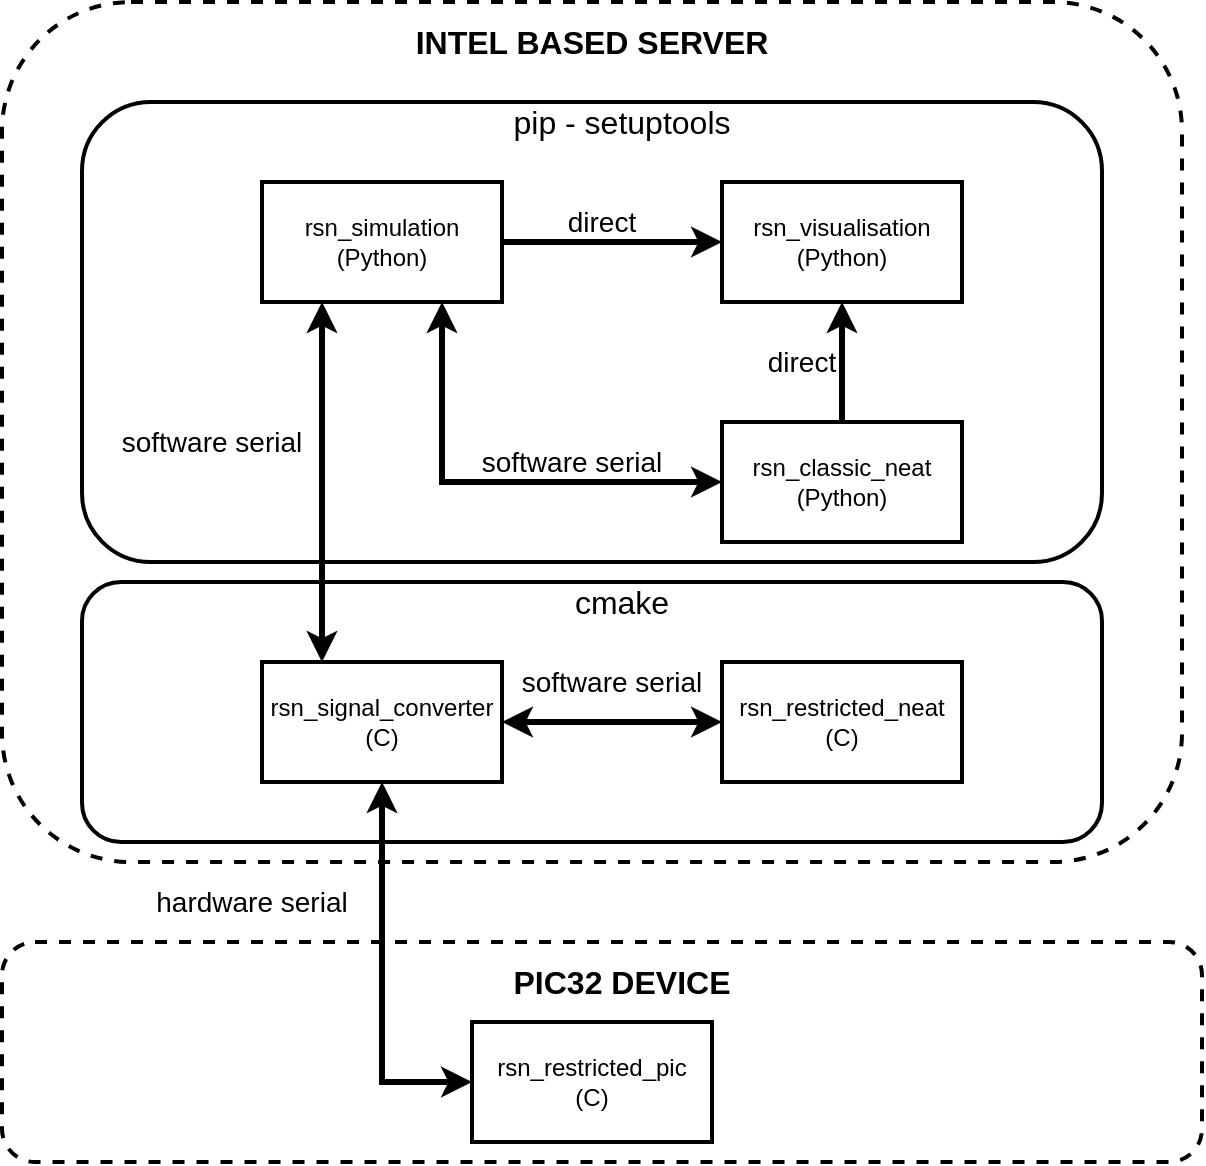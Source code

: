 <mxfile version="15.2.7" type="device"><diagram id="BiiuJcKoZucTaDgr8WBt" name="Strona-1"><mxGraphModel dx="1422" dy="833" grid="1" gridSize="10" guides="1" tooltips="1" connect="1" arrows="1" fold="1" page="1" pageScale="1" pageWidth="827" pageHeight="1169" math="0" shadow="0"><root><mxCell id="0"/><mxCell id="1" parent="0"/><mxCell id="PpzwhwZ-cq8oVTvLIGYq-28" value="" style="rounded=1;whiteSpace=wrap;html=1;dashed=1;fontSize=14;strokeWidth=2;" vertex="1" parent="1"><mxGeometry x="80" y="510" width="600" height="110" as="geometry"/></mxCell><mxCell id="PpzwhwZ-cq8oVTvLIGYq-26" value="" style="rounded=1;whiteSpace=wrap;html=1;fontSize=14;strokeWidth=2;dashed=1;" vertex="1" parent="1"><mxGeometry x="80" y="40" width="590" height="430" as="geometry"/></mxCell><mxCell id="PpzwhwZ-cq8oVTvLIGYq-24" value="" style="rounded=1;whiteSpace=wrap;html=1;fontSize=14;strokeWidth=2;" vertex="1" parent="1"><mxGeometry x="120" y="330" width="510" height="130" as="geometry"/></mxCell><mxCell id="PpzwhwZ-cq8oVTvLIGYq-22" value="" style="rounded=1;whiteSpace=wrap;html=1;fontSize=14;strokeWidth=2;" vertex="1" parent="1"><mxGeometry x="120" y="90" width="510" height="230" as="geometry"/></mxCell><mxCell id="PpzwhwZ-cq8oVTvLIGYq-2" value="rsn_simulation&lt;br&gt;(Python)" style="rounded=0;whiteSpace=wrap;html=1;strokeWidth=2;" vertex="1" parent="1"><mxGeometry x="210" y="130" width="120" height="60" as="geometry"/></mxCell><mxCell id="PpzwhwZ-cq8oVTvLIGYq-3" value="rsn_visualisation&lt;br&gt;(Python)" style="rounded=0;whiteSpace=wrap;html=1;strokeWidth=2;" vertex="1" parent="1"><mxGeometry x="440" y="130" width="120" height="60" as="geometry"/></mxCell><mxCell id="PpzwhwZ-cq8oVTvLIGYq-4" value="" style="endArrow=classic;html=1;exitX=1;exitY=0.5;exitDx=0;exitDy=0;entryX=0;entryY=0.5;entryDx=0;entryDy=0;strokeWidth=3;" edge="1" parent="1" source="PpzwhwZ-cq8oVTvLIGYq-2" target="PpzwhwZ-cq8oVTvLIGYq-3"><mxGeometry width="50" height="50" relative="1" as="geometry"><mxPoint x="360" y="250" as="sourcePoint"/><mxPoint x="410" y="200" as="targetPoint"/></mxGeometry></mxCell><mxCell id="PpzwhwZ-cq8oVTvLIGYq-5" value="direct" style="text;html=1;strokeColor=none;fillColor=none;align=center;verticalAlign=middle;whiteSpace=wrap;rounded=0;fontSize=14;" vertex="1" parent="1"><mxGeometry x="360" y="140" width="40" height="20" as="geometry"/></mxCell><mxCell id="PpzwhwZ-cq8oVTvLIGYq-7" value="rsn_classic_neat&lt;br&gt;(Python)" style="rounded=0;whiteSpace=wrap;html=1;strokeWidth=2;" vertex="1" parent="1"><mxGeometry x="440" y="250" width="120" height="60" as="geometry"/></mxCell><mxCell id="PpzwhwZ-cq8oVTvLIGYq-8" value="" style="endArrow=classic;html=1;fontSize=14;strokeWidth=3;exitX=0.5;exitY=0;exitDx=0;exitDy=0;entryX=0.5;entryY=1;entryDx=0;entryDy=0;" edge="1" parent="1" source="PpzwhwZ-cq8oVTvLIGYq-7" target="PpzwhwZ-cq8oVTvLIGYq-3"><mxGeometry width="50" height="50" relative="1" as="geometry"><mxPoint x="660" y="290" as="sourcePoint"/><mxPoint x="500" y="210" as="targetPoint"/></mxGeometry></mxCell><mxCell id="PpzwhwZ-cq8oVTvLIGYq-9" value="direct" style="text;html=1;strokeColor=none;fillColor=none;align=center;verticalAlign=middle;whiteSpace=wrap;rounded=0;fontSize=14;" vertex="1" parent="1"><mxGeometry x="460" y="210" width="40" height="20" as="geometry"/></mxCell><mxCell id="PpzwhwZ-cq8oVTvLIGYq-10" value="" style="endArrow=classic;startArrow=classic;html=1;fontSize=14;strokeWidth=3;entryX=0.75;entryY=1;entryDx=0;entryDy=0;exitX=0;exitY=0.5;exitDx=0;exitDy=0;rounded=0;" edge="1" parent="1" source="PpzwhwZ-cq8oVTvLIGYq-7" target="PpzwhwZ-cq8oVTvLIGYq-2"><mxGeometry width="50" height="50" relative="1" as="geometry"><mxPoint x="390" y="370" as="sourcePoint"/><mxPoint x="440" y="320" as="targetPoint"/><Array as="points"><mxPoint x="300" y="280"/></Array></mxGeometry></mxCell><mxCell id="PpzwhwZ-cq8oVTvLIGYq-11" value="software serial" style="text;html=1;strokeColor=none;fillColor=none;align=center;verticalAlign=middle;whiteSpace=wrap;rounded=0;fontSize=14;" vertex="1" parent="1"><mxGeometry x="310" y="260" width="110" height="20" as="geometry"/></mxCell><mxCell id="PpzwhwZ-cq8oVTvLIGYq-13" value="rsn_signal_converter&lt;br&gt;(C)" style="rounded=0;whiteSpace=wrap;html=1;strokeWidth=2;" vertex="1" parent="1"><mxGeometry x="210" y="370" width="120" height="60" as="geometry"/></mxCell><mxCell id="PpzwhwZ-cq8oVTvLIGYq-14" value="" style="endArrow=classic;startArrow=classic;html=1;fontSize=14;strokeWidth=3;entryX=0.25;entryY=1;entryDx=0;entryDy=0;exitX=0.25;exitY=0;exitDx=0;exitDy=0;" edge="1" parent="1" source="PpzwhwZ-cq8oVTvLIGYq-13" target="PpzwhwZ-cq8oVTvLIGYq-2"><mxGeometry width="50" height="50" relative="1" as="geometry"><mxPoint x="200" y="280" as="sourcePoint"/><mxPoint x="250" y="230" as="targetPoint"/></mxGeometry></mxCell><mxCell id="PpzwhwZ-cq8oVTvLIGYq-15" value="software serial" style="text;html=1;strokeColor=none;fillColor=none;align=center;verticalAlign=middle;whiteSpace=wrap;rounded=0;fontSize=14;" vertex="1" parent="1"><mxGeometry x="130" y="250" width="110" height="20" as="geometry"/></mxCell><mxCell id="PpzwhwZ-cq8oVTvLIGYq-16" value="rsn_restricted_neat&lt;br&gt;(C)" style="rounded=0;whiteSpace=wrap;html=1;strokeWidth=2;" vertex="1" parent="1"><mxGeometry x="440" y="370" width="120" height="60" as="geometry"/></mxCell><mxCell id="PpzwhwZ-cq8oVTvLIGYq-17" value="" style="endArrow=classic;startArrow=classic;html=1;fontSize=14;strokeWidth=3;exitX=1;exitY=0.5;exitDx=0;exitDy=0;entryX=0;entryY=0.5;entryDx=0;entryDy=0;" edge="1" parent="1" source="PpzwhwZ-cq8oVTvLIGYq-13" target="PpzwhwZ-cq8oVTvLIGYq-16"><mxGeometry width="50" height="50" relative="1" as="geometry"><mxPoint x="370" y="420" as="sourcePoint"/><mxPoint x="420" y="370" as="targetPoint"/></mxGeometry></mxCell><mxCell id="PpzwhwZ-cq8oVTvLIGYq-18" value="software serial" style="text;html=1;strokeColor=none;fillColor=none;align=center;verticalAlign=middle;whiteSpace=wrap;rounded=0;fontSize=14;" vertex="1" parent="1"><mxGeometry x="330" y="370" width="110" height="20" as="geometry"/></mxCell><mxCell id="PpzwhwZ-cq8oVTvLIGYq-19" value="" style="endArrow=classic;startArrow=classic;html=1;fontSize=14;strokeWidth=3;entryX=0.5;entryY=1;entryDx=0;entryDy=0;exitX=0;exitY=0.5;exitDx=0;exitDy=0;rounded=0;" edge="1" parent="1" source="PpzwhwZ-cq8oVTvLIGYq-20" target="PpzwhwZ-cq8oVTvLIGYq-13"><mxGeometry width="50" height="50" relative="1" as="geometry"><mxPoint x="590" y="550" as="sourcePoint"/><mxPoint x="640" y="500" as="targetPoint"/><Array as="points"><mxPoint x="270" y="580"/></Array></mxGeometry></mxCell><mxCell id="PpzwhwZ-cq8oVTvLIGYq-20" value="rsn_restricted_pic&lt;br&gt;(C)" style="rounded=0;whiteSpace=wrap;html=1;strokeWidth=2;" vertex="1" parent="1"><mxGeometry x="315" y="550" width="120" height="60" as="geometry"/></mxCell><mxCell id="PpzwhwZ-cq8oVTvLIGYq-21" value="hardware serial" style="text;html=1;strokeColor=none;fillColor=none;align=center;verticalAlign=middle;whiteSpace=wrap;rounded=0;fontSize=14;" vertex="1" parent="1"><mxGeometry x="150" y="480" width="110" height="20" as="geometry"/></mxCell><mxCell id="PpzwhwZ-cq8oVTvLIGYq-23" value="&lt;font style=&quot;font-size: 16px&quot;&gt;pip - setuptools&lt;/font&gt;" style="text;html=1;strokeColor=none;fillColor=none;align=center;verticalAlign=middle;whiteSpace=wrap;rounded=0;fontSize=14;" vertex="1" parent="1"><mxGeometry x="320" y="90" width="140" height="20" as="geometry"/></mxCell><mxCell id="PpzwhwZ-cq8oVTvLIGYq-25" value="&lt;font style=&quot;font-size: 16px&quot;&gt;cmake&lt;/font&gt;" style="text;html=1;strokeColor=none;fillColor=none;align=center;verticalAlign=middle;whiteSpace=wrap;rounded=0;fontSize=14;" vertex="1" parent="1"><mxGeometry x="320" y="330" width="140" height="20" as="geometry"/></mxCell><mxCell id="PpzwhwZ-cq8oVTvLIGYq-27" value="&lt;font style=&quot;font-size: 16px&quot;&gt;&lt;b&gt;INTEL BASED SERVER&lt;/b&gt;&lt;/font&gt;" style="text;html=1;strokeColor=none;fillColor=none;align=center;verticalAlign=middle;whiteSpace=wrap;rounded=0;fontSize=14;" vertex="1" parent="1"><mxGeometry x="270" y="50" width="210" height="20" as="geometry"/></mxCell><mxCell id="PpzwhwZ-cq8oVTvLIGYq-29" value="&lt;font style=&quot;font-size: 16px&quot;&gt;&lt;b&gt;PIC32 DEVICE&lt;/b&gt;&lt;/font&gt;" style="text;html=1;strokeColor=none;fillColor=none;align=center;verticalAlign=middle;whiteSpace=wrap;rounded=0;fontSize=14;" vertex="1" parent="1"><mxGeometry x="285" y="520" width="210" height="20" as="geometry"/></mxCell></root></mxGraphModel></diagram></mxfile>